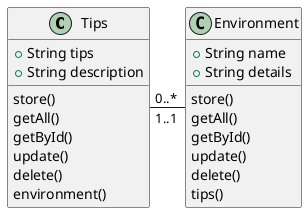 @startuml

class Tips {
    + String tips
    + String description
    store()
    getAll()
    getById()
    update()
    delete()
    environment()
}

class Environment {
    + String name
    + String details
    store()
    getAll()
    getById()
    update()
    delete()
    tips()
}

Tips "0..*" - "1..1" Environment

@enduml